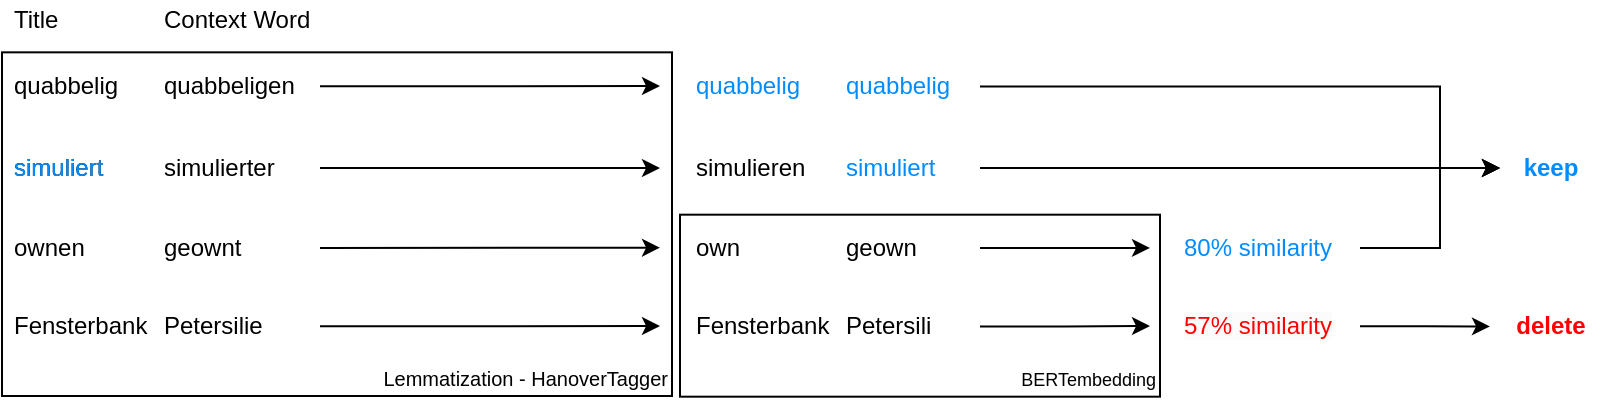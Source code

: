 <mxfile version="24.7.5">
  <diagram name="Page-1" id="eB7d69eYm7KKHPh38hKS">
    <mxGraphModel dx="1114" dy="1027" grid="1" gridSize="10" guides="1" tooltips="1" connect="1" arrows="1" fold="1" page="1" pageScale="1" pageWidth="827" pageHeight="583" math="0" shadow="0">
      <root>
        <mxCell id="0" />
        <mxCell id="1" parent="0" />
        <mxCell id="iFG21gZzc-67nW8VD7wl-44" value="&lt;div&gt;&lt;span style=&quot;font-size: x-small; background-color: initial;&quot;&gt;Lemmatization - HanoverTagger&lt;/span&gt;&lt;br&gt;&lt;/div&gt;" style="whiteSpace=wrap;html=1;align=right;verticalAlign=bottom;" parent="1" vertex="1">
          <mxGeometry x="21" y="46.17" width="335" height="171.83" as="geometry" />
        </mxCell>
        <mxCell id="iFG21gZzc-67nW8VD7wl-39" value="&lt;div&gt;&lt;span style=&quot;font-size: 9px; background-color: initial;&quot;&gt;BERTembedding&lt;/span&gt;&lt;br&gt;&lt;/div&gt;" style="whiteSpace=wrap;html=1;align=right;verticalAlign=bottom;" parent="1" vertex="1">
          <mxGeometry x="360" y="127.34" width="240" height="91" as="geometry" />
        </mxCell>
        <mxCell id="iFG21gZzc-67nW8VD7wl-2" value="Title " style="text;whiteSpace=wrap;fontColor=#000000;verticalAlign=middle;" parent="1" vertex="1">
          <mxGeometry x="25" y="20" width="35" height="20" as="geometry" />
        </mxCell>
        <mxCell id="o16VGbeAdmJDfQziSJDZ-6" value="ownen" style="text;whiteSpace=wrap;fontColor=#000000;verticalAlign=middle;" parent="1" vertex="1">
          <mxGeometry x="25" y="129" width="39" height="30" as="geometry" />
        </mxCell>
        <mxCell id="iFG21gZzc-67nW8VD7wl-32" style="edgeStyle=orthogonalEdgeStyle;rounded=0;orthogonalLoop=1;jettySize=auto;html=1;exitX=1;exitY=0.5;exitDx=0;exitDy=0;verticalAlign=middle;" parent="1" source="o16VGbeAdmJDfQziSJDZ-8" target="o16VGbeAdmJDfQziSJDZ-14" edge="1">
          <mxGeometry relative="1" as="geometry">
            <Array as="points">
              <mxPoint x="740" y="144" />
              <mxPoint x="740" y="104" />
            </Array>
          </mxGeometry>
        </mxCell>
        <mxCell id="o16VGbeAdmJDfQziSJDZ-8" value="80% similarity" style="text;whiteSpace=wrap;verticalAlign=middle;fontColor=#008CFF;" parent="1" vertex="1">
          <mxGeometry x="610" y="132.67" width="90" height="22.66" as="geometry" />
        </mxCell>
        <mxCell id="o16VGbeAdmJDfQziSJDZ-9" value="Fensterbank" style="text;whiteSpace=wrap;fontColor=#000000;verticalAlign=middle;" parent="1" vertex="1">
          <mxGeometry x="25" y="168.17" width="75" height="30" as="geometry" />
        </mxCell>
        <mxCell id="iFG21gZzc-67nW8VD7wl-37" style="edgeStyle=orthogonalEdgeStyle;rounded=0;orthogonalLoop=1;jettySize=auto;html=1;verticalAlign=middle;" parent="1" source="o16VGbeAdmJDfQziSJDZ-10" target="o16VGbeAdmJDfQziSJDZ-16" edge="1">
          <mxGeometry relative="1" as="geometry" />
        </mxCell>
        <mxCell id="o16VGbeAdmJDfQziSJDZ-10" value="&lt;span style=&quot;font-family: Helvetica; font-size: 12px; font-style: normal; font-variant-ligatures: normal; font-variant-caps: normal; font-weight: 400; letter-spacing: normal; orphans: 2; text-align: left; text-indent: 0px; text-transform: none; widows: 2; word-spacing: 0px; -webkit-text-stroke-width: 0px; white-space: normal; background-color: rgb(251, 251, 251); text-decoration-thickness: initial; text-decoration-style: initial; text-decoration-color: initial; float: none; display: inline !important;&quot;&gt;57% similarity&lt;/span&gt;" style="text;whiteSpace=wrap;html=1;verticalAlign=middle;fontColor=#FF0000;" parent="1" vertex="1">
          <mxGeometry x="610" y="171.84" width="90" height="22.66" as="geometry" />
        </mxCell>
        <mxCell id="o16VGbeAdmJDfQziSJDZ-11" style="edgeStyle=orthogonalEdgeStyle;rounded=0;orthogonalLoop=1;jettySize=auto;html=1;exitX=0.5;exitY=1;exitDx=0;exitDy=0;verticalAlign=middle;" parent="1" source="o16VGbeAdmJDfQziSJDZ-10" target="o16VGbeAdmJDfQziSJDZ-10" edge="1">
          <mxGeometry relative="1" as="geometry" />
        </mxCell>
        <mxCell id="iFG21gZzc-67nW8VD7wl-35" style="edgeStyle=orthogonalEdgeStyle;rounded=0;orthogonalLoop=1;jettySize=auto;html=1;verticalAlign=middle;" parent="1" source="iFG21gZzc-67nW8VD7wl-58" edge="1">
          <mxGeometry relative="1" as="geometry">
            <mxPoint x="505" y="183.229" as="sourcePoint" />
            <mxPoint x="595" y="183" as="targetPoint" />
          </mxGeometry>
        </mxCell>
        <mxCell id="o16VGbeAdmJDfQziSJDZ-14" value="keep" style="text;html=1;align=center;verticalAlign=middle;resizable=0;points=[];autosize=1;strokeColor=none;fillColor=none;fontColor=#008CFF;fontStyle=1" parent="1" vertex="1">
          <mxGeometry x="770" y="89" width="50" height="30" as="geometry" />
        </mxCell>
        <mxCell id="o16VGbeAdmJDfQziSJDZ-16" value="delete" style="text;html=1;align=center;verticalAlign=middle;resizable=0;points=[];autosize=1;strokeColor=none;fillColor=none;fontColor=#FF0000;fontStyle=1" parent="1" vertex="1">
          <mxGeometry x="765" y="168.17" width="60" height="30" as="geometry" />
        </mxCell>
        <mxCell id="iFG21gZzc-67nW8VD7wl-1" value="Context Word" style="text;whiteSpace=wrap;fontColor=#000000;verticalAlign=middle;" parent="1" vertex="1">
          <mxGeometry x="100" y="20" width="80" height="20" as="geometry" />
        </mxCell>
        <mxCell id="iFG21gZzc-67nW8VD7wl-13" value="geownt" style="text;whiteSpace=wrap;fontColor=#000000;verticalAlign=middle;" parent="1" vertex="1">
          <mxGeometry x="100" y="129" width="80" height="30" as="geometry" />
        </mxCell>
        <mxCell id="o16VGbeAdmJDfQziSJDZ-3" value="quabbelig" style="text;whiteSpace=wrap;fontColor=#000000;verticalAlign=middle;" parent="1" vertex="1">
          <mxGeometry x="25" y="48.17" width="61" height="30" as="geometry" />
        </mxCell>
        <mxCell id="iFG21gZzc-67nW8VD7wl-5" value="quabbeligen" style="text;whiteSpace=wrap;fontColor=#000000;verticalAlign=middle;" parent="1" vertex="1">
          <mxGeometry x="100" y="48.17" width="80" height="30" as="geometry" />
        </mxCell>
        <mxCell id="o16VGbeAdmJDfQziSJDZ-1" value="simuliert" style="text;whiteSpace=wrap;fontColor=#000000;verticalAlign=middle;" parent="1" vertex="1">
          <mxGeometry x="25" y="89" width="50" height="30" as="geometry" />
        </mxCell>
        <mxCell id="iFG21gZzc-67nW8VD7wl-43" style="edgeStyle=orthogonalEdgeStyle;rounded=0;orthogonalLoop=1;jettySize=auto;html=1;verticalAlign=middle;" parent="1" source="iFG21gZzc-67nW8VD7wl-8" edge="1">
          <mxGeometry relative="1" as="geometry">
            <mxPoint x="350" y="104" as="targetPoint" />
          </mxGeometry>
        </mxCell>
        <mxCell id="iFG21gZzc-67nW8VD7wl-8" value="simulierter" style="text;whiteSpace=wrap;fontColor=#000000;verticalAlign=middle;" parent="1" vertex="1">
          <mxGeometry x="100" y="89" width="80" height="30" as="geometry" />
        </mxCell>
        <mxCell id="iFG21gZzc-67nW8VD7wl-14" value="Petersilie" style="text;whiteSpace=wrap;fontColor=#000000;verticalAlign=middle;" parent="1" vertex="1">
          <mxGeometry x="100" y="168.17" width="80" height="30" as="geometry" />
        </mxCell>
        <mxCell id="iFG21gZzc-67nW8VD7wl-17" value="" style="edgeStyle=none;orthogonalLoop=1;jettySize=auto;html=1;rounded=0;exitX=1;exitY=0.5;exitDx=0;exitDy=0;verticalAlign=middle;" parent="1" source="iFG21gZzc-67nW8VD7wl-5" edge="1">
          <mxGeometry width="100" relative="1" as="geometry">
            <mxPoint x="230" y="63" as="sourcePoint" />
            <mxPoint x="350" y="63" as="targetPoint" />
            <Array as="points" />
          </mxGeometry>
        </mxCell>
        <mxCell id="iFG21gZzc-67nW8VD7wl-19" value="" style="edgeStyle=none;orthogonalLoop=1;jettySize=auto;html=1;rounded=0;exitX=1;exitY=0.5;exitDx=0;exitDy=0;verticalAlign=middle;" parent="1" source="iFG21gZzc-67nW8VD7wl-13" edge="1">
          <mxGeometry width="100" relative="1" as="geometry">
            <mxPoint x="220" y="140" as="sourcePoint" />
            <mxPoint x="350" y="143.83" as="targetPoint" />
            <Array as="points" />
          </mxGeometry>
        </mxCell>
        <mxCell id="iFG21gZzc-67nW8VD7wl-20" value="" style="edgeStyle=none;orthogonalLoop=1;jettySize=auto;html=1;rounded=0;exitX=1;exitY=0.5;exitDx=0;exitDy=0;verticalAlign=middle;" parent="1" source="iFG21gZzc-67nW8VD7wl-14" edge="1">
          <mxGeometry width="100" relative="1" as="geometry">
            <mxPoint x="220" y="183" as="sourcePoint" />
            <mxPoint x="350" y="183" as="targetPoint" />
            <Array as="points" />
          </mxGeometry>
        </mxCell>
        <mxCell id="iFG21gZzc-67nW8VD7wl-36" style="edgeStyle=orthogonalEdgeStyle;rounded=0;orthogonalLoop=1;jettySize=auto;html=1;exitX=0.5;exitY=1;exitDx=0;exitDy=0;verticalAlign=middle;" parent="1" source="o16VGbeAdmJDfQziSJDZ-10" target="o16VGbeAdmJDfQziSJDZ-10" edge="1">
          <mxGeometry relative="1" as="geometry" />
        </mxCell>
        <mxCell id="iFG21gZzc-67nW8VD7wl-45" value="quabbelig" style="text;whiteSpace=wrap;fontColor=#008CFF;verticalAlign=middle;" parent="1" vertex="1">
          <mxGeometry x="366" y="48.17" width="61" height="30" as="geometry" />
        </mxCell>
        <mxCell id="iFG21gZzc-67nW8VD7wl-60" style="edgeStyle=orthogonalEdgeStyle;rounded=0;orthogonalLoop=1;jettySize=auto;html=1;" parent="1" source="iFG21gZzc-67nW8VD7wl-46" target="o16VGbeAdmJDfQziSJDZ-14" edge="1">
          <mxGeometry relative="1" as="geometry">
            <Array as="points">
              <mxPoint x="740" y="63" />
              <mxPoint x="740" y="104" />
            </Array>
          </mxGeometry>
        </mxCell>
        <mxCell id="iFG21gZzc-67nW8VD7wl-46" value="quabbelig" style="text;whiteSpace=wrap;fontColor=#008CFF;verticalAlign=middle;" parent="1" vertex="1">
          <mxGeometry x="441" y="47.26" width="69" height="31.83" as="geometry" />
        </mxCell>
        <mxCell id="iFG21gZzc-67nW8VD7wl-48" value="simuliert" style="text;whiteSpace=wrap;fontColor=#008CFF;verticalAlign=middle;" parent="1" vertex="1">
          <mxGeometry x="25" y="89" width="50" height="30" as="geometry" />
        </mxCell>
        <mxCell id="iFG21gZzc-67nW8VD7wl-59" style="edgeStyle=orthogonalEdgeStyle;rounded=0;orthogonalLoop=1;jettySize=auto;html=1;" parent="1" source="iFG21gZzc-67nW8VD7wl-49" target="o16VGbeAdmJDfQziSJDZ-14" edge="1">
          <mxGeometry relative="1" as="geometry" />
        </mxCell>
        <mxCell id="iFG21gZzc-67nW8VD7wl-49" value="simuliert" style="text;whiteSpace=wrap;fontColor=#008CFF;verticalAlign=middle;" parent="1" vertex="1">
          <mxGeometry x="441" y="89" width="69" height="30" as="geometry" />
        </mxCell>
        <mxCell id="iFG21gZzc-67nW8VD7wl-50" value="simulieren" style="text;whiteSpace=wrap;fontColor=#000000;verticalAlign=middle;" parent="1" vertex="1">
          <mxGeometry x="366" y="89" width="60" height="30" as="geometry" />
        </mxCell>
        <mxCell id="iFG21gZzc-67nW8VD7wl-51" value="own" style="text;whiteSpace=wrap;fontColor=#000000;verticalAlign=middle;" parent="1" vertex="1">
          <mxGeometry x="366" y="129" width="28" height="30" as="geometry" />
        </mxCell>
        <mxCell id="iFG21gZzc-67nW8VD7wl-52" value="geown" style="text;whiteSpace=wrap;fontColor=#000000;verticalAlign=middle;" parent="1" vertex="1">
          <mxGeometry x="441" y="129" width="69" height="30" as="geometry" />
        </mxCell>
        <mxCell id="iFG21gZzc-67nW8VD7wl-57" value="Fensterbank" style="text;whiteSpace=wrap;fontColor=#000000;verticalAlign=middle;" parent="1" vertex="1">
          <mxGeometry x="366" y="168.17" width="75" height="30" as="geometry" />
        </mxCell>
        <mxCell id="iFG21gZzc-67nW8VD7wl-58" value="Petersili" style="text;whiteSpace=wrap;fontColor=#000000;verticalAlign=middle;" parent="1" vertex="1">
          <mxGeometry x="441" y="168.17" width="69" height="30" as="geometry" />
        </mxCell>
        <mxCell id="iFG21gZzc-67nW8VD7wl-64" style="edgeStyle=orthogonalEdgeStyle;rounded=0;orthogonalLoop=1;jettySize=auto;html=1;verticalAlign=middle;" parent="1" edge="1">
          <mxGeometry relative="1" as="geometry">
            <mxPoint x="510" y="143.94" as="sourcePoint" />
            <mxPoint x="595" y="143.94" as="targetPoint" />
          </mxGeometry>
        </mxCell>
      </root>
    </mxGraphModel>
  </diagram>
</mxfile>
